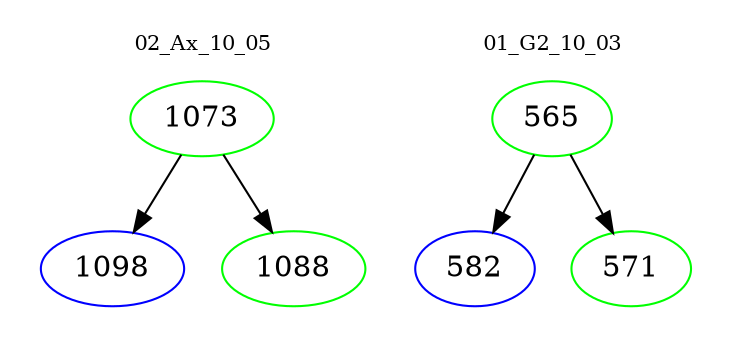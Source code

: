 digraph{
subgraph cluster_0 {
color = white
label = "02_Ax_10_05";
fontsize=10;
T0_1073 [label="1073", color="green"]
T0_1073 -> T0_1098 [color="black"]
T0_1098 [label="1098", color="blue"]
T0_1073 -> T0_1088 [color="black"]
T0_1088 [label="1088", color="green"]
}
subgraph cluster_1 {
color = white
label = "01_G2_10_03";
fontsize=10;
T1_565 [label="565", color="green"]
T1_565 -> T1_582 [color="black"]
T1_582 [label="582", color="blue"]
T1_565 -> T1_571 [color="black"]
T1_571 [label="571", color="green"]
}
}
